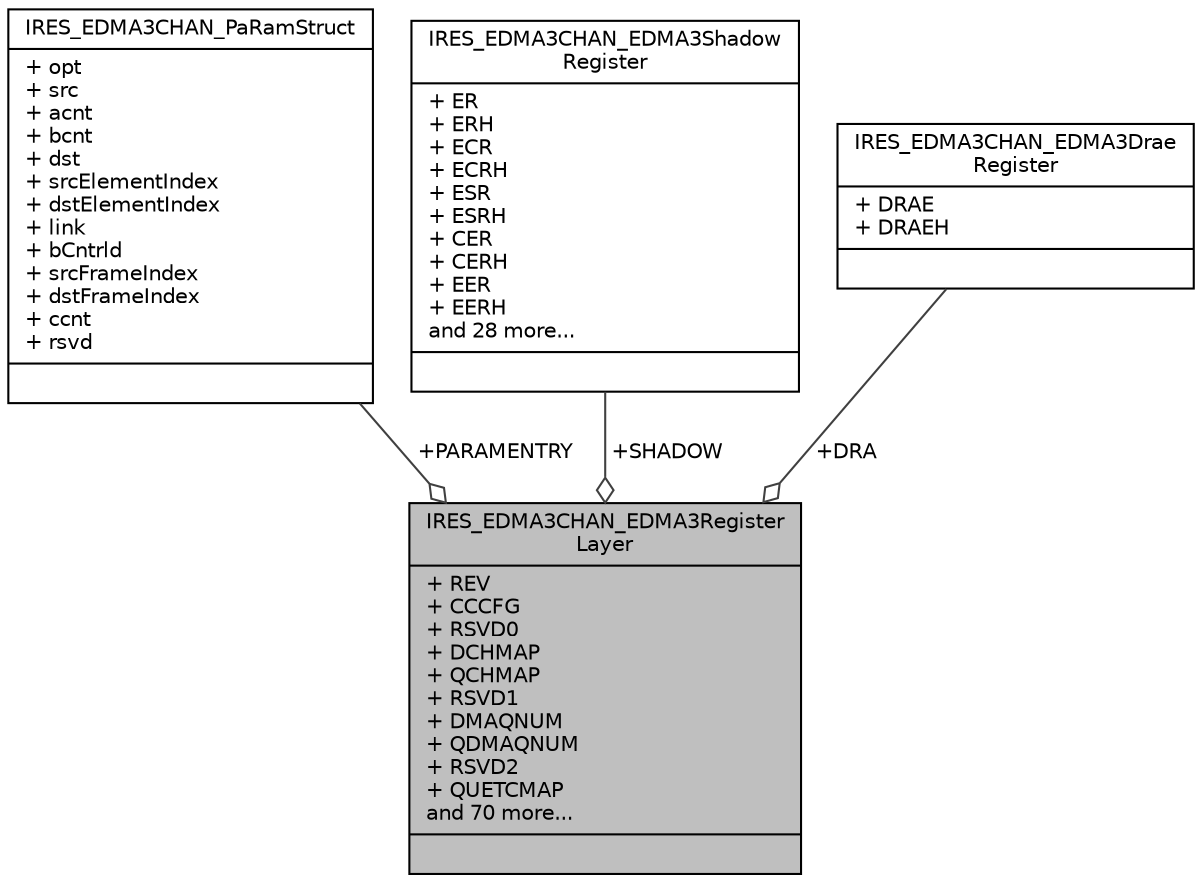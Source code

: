 digraph "IRES_EDMA3CHAN_EDMA3RegisterLayer"
{
  edge [fontname="Helvetica",fontsize="10",labelfontname="Helvetica",labelfontsize="10"];
  node [fontname="Helvetica",fontsize="10",shape=record];
  Node1 [label="{IRES_EDMA3CHAN_EDMA3Register\lLayer\n|+ REV\l+ CCCFG\l+ RSVD0\l+ DCHMAP\l+ QCHMAP\l+ RSVD1\l+ DMAQNUM\l+ QDMAQNUM\l+ RSVD2\l+ QUETCMAP\land 70 more...\l|}",height=0.2,width=0.4,color="black", fillcolor="grey75", style="filled", fontcolor="black"];
  Node2 -> Node1 [color="grey25",fontsize="10",style="solid",label=" +PARAMENTRY" ,arrowhead="odiamond",fontname="Helvetica"];
  Node2 [label="{IRES_EDMA3CHAN_PaRamStruct\n|+ opt\l+ src\l+ acnt\l+ bcnt\l+ dst\l+ srcElementIndex\l+ dstElementIndex\l+ link\l+ bCntrld\l+ srcFrameIndex\l+ dstFrameIndex\l+ ccnt\l+ rsvd\l|}",height=0.2,width=0.4,color="black", fillcolor="white", style="filled",URL="$struct_i_r_e_s___e_d_m_a3_c_h_a_n___pa_ram_struct.html",tooltip="Representation of actual PaRam hardware registers. "];
  Node3 -> Node1 [color="grey25",fontsize="10",style="solid",label=" +SHADOW" ,arrowhead="odiamond",fontname="Helvetica"];
  Node3 [label="{IRES_EDMA3CHAN_EDMA3Shadow\lRegister\n|+ ER\l+ ERH\l+ ECR\l+ ECRH\l+ ESR\l+ ESRH\l+ CER\l+ CERH\l+ EER\l+ EERH\land 28 more...\l|}",height=0.2,width=0.4,color="black", fillcolor="white", style="filled",URL="$struct_i_r_e_s___e_d_m_a3_c_h_a_n___e_d_m_a3_shadow_register.html",tooltip="Defines the shadow register part of the EDMA3 CC Register Layer. "];
  Node4 -> Node1 [color="grey25",fontsize="10",style="solid",label=" +DRA" ,arrowhead="odiamond",fontname="Helvetica"];
  Node4 [label="{IRES_EDMA3CHAN_EDMA3Drae\lRegister\n|+ DRAE\l+ DRAEH\l|}",height=0.2,width=0.4,color="black", fillcolor="white", style="filled",URL="$struct_i_r_e_s___e_d_m_a3_c_h_a_n___e_d_m_a3_drae_register.html",tooltip="Defines the Region Enable register part of the EDMA3 CC Register Layer. "];
}
